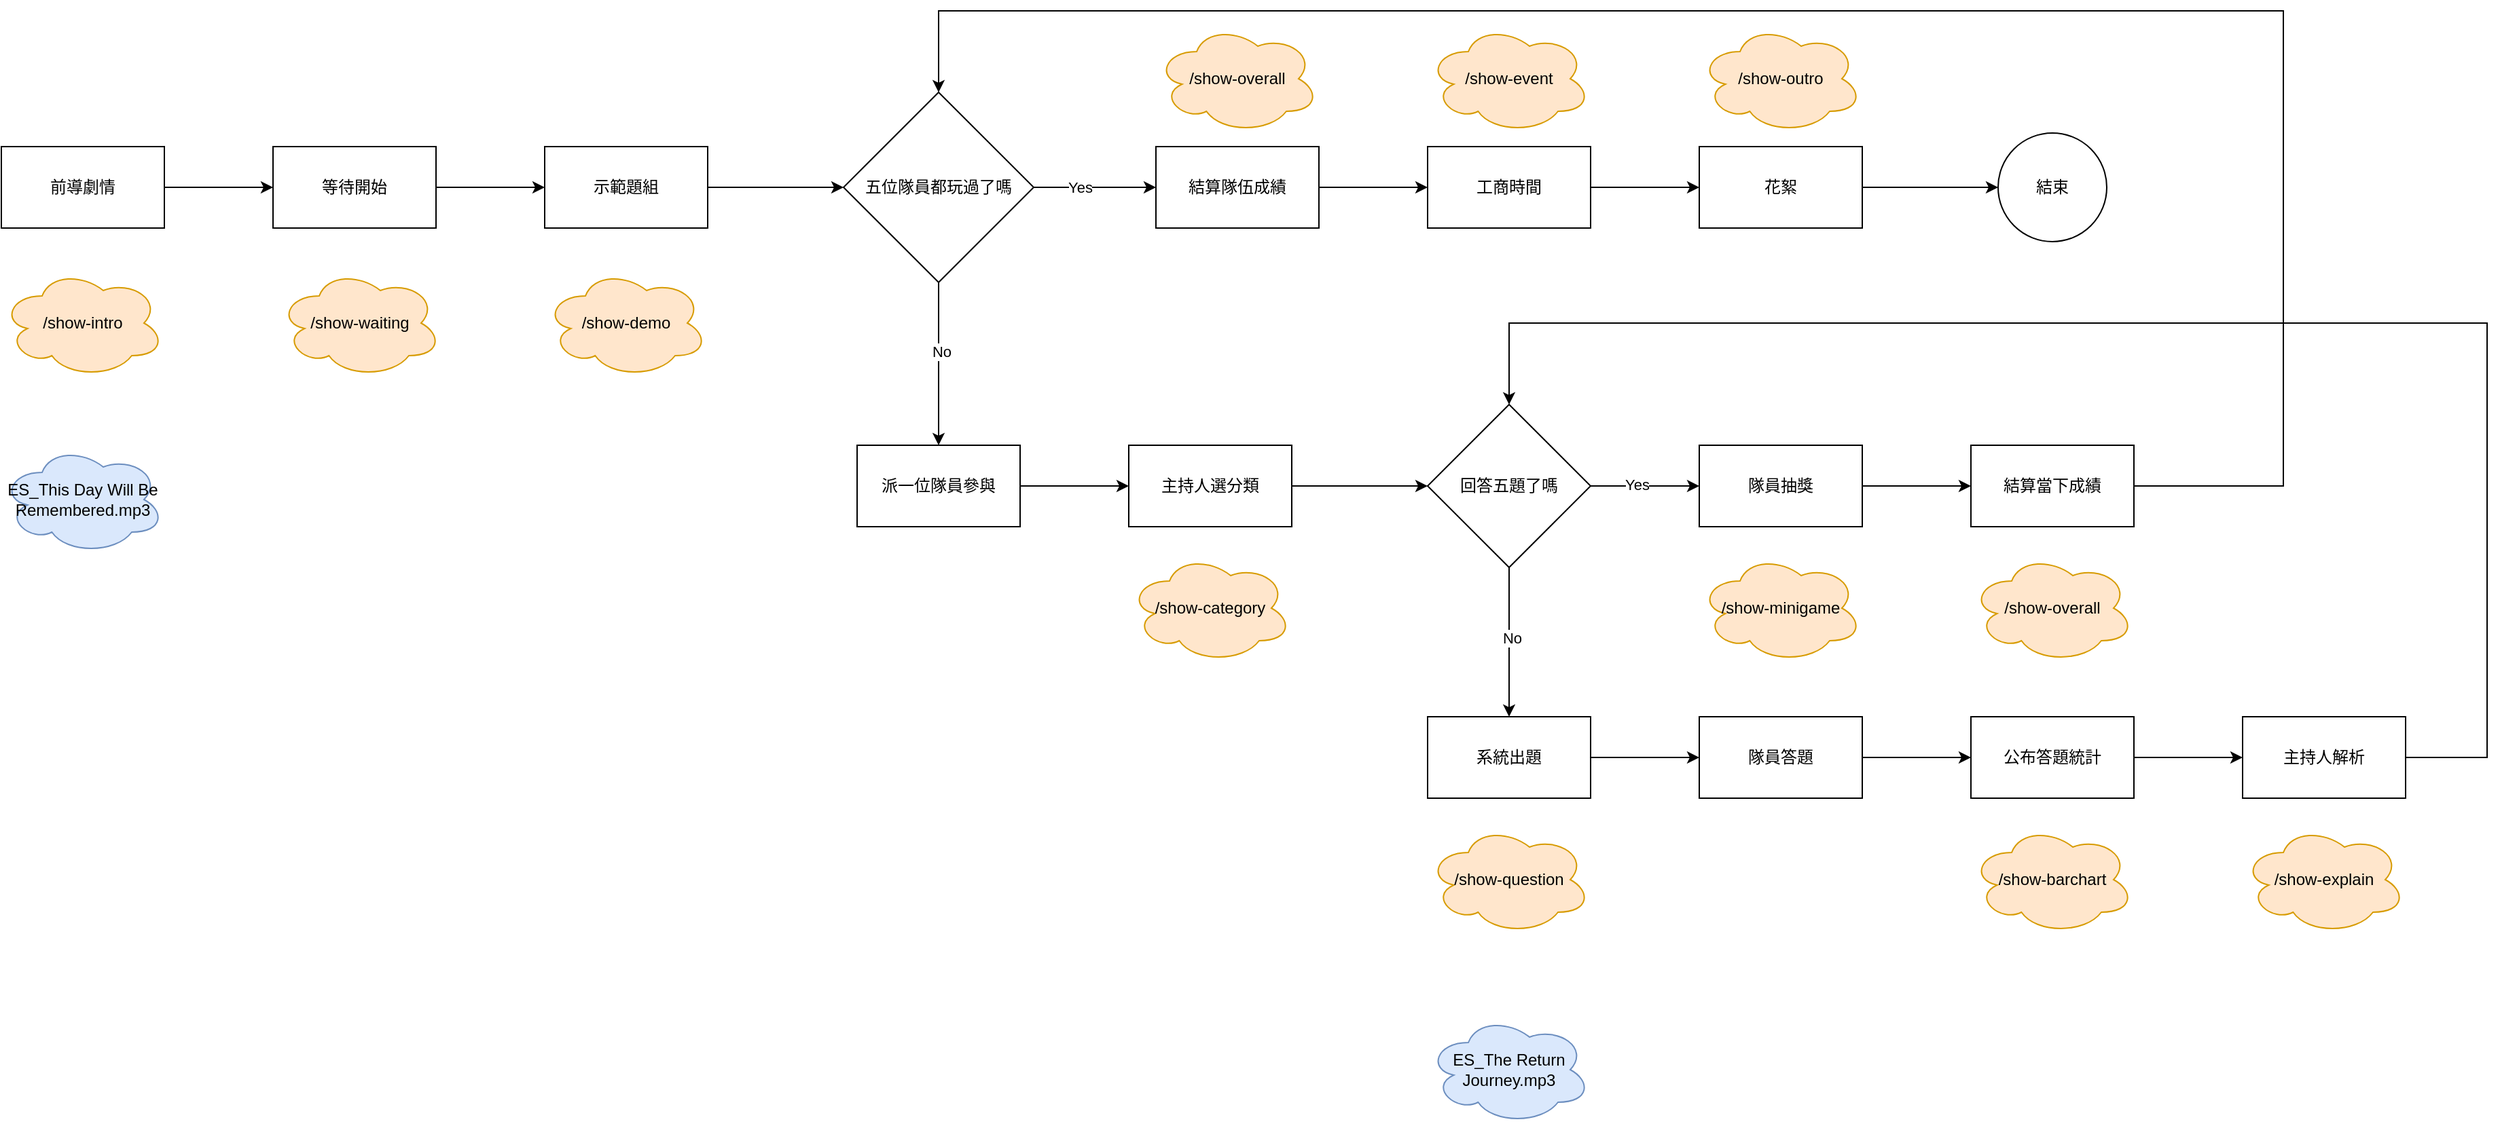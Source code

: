 <mxfile version="24.7.17">
  <diagram name="第 1 页" id="qsuVyvbhFHqotlB28iIr">
    <mxGraphModel dx="946" dy="601" grid="1" gridSize="10" guides="1" tooltips="1" connect="1" arrows="1" fold="1" page="1" pageScale="1" pageWidth="827" pageHeight="1169" math="0" shadow="0">
      <root>
        <mxCell id="0" />
        <mxCell id="1" parent="0" />
        <mxCell id="m-NyeYcFWqAB6fJ0VtxW-3" value="" style="edgeStyle=orthogonalEdgeStyle;rounded=0;orthogonalLoop=1;jettySize=auto;html=1;" parent="1" source="m-NyeYcFWqAB6fJ0VtxW-1" target="m-NyeYcFWqAB6fJ0VtxW-2" edge="1">
          <mxGeometry relative="1" as="geometry" />
        </mxCell>
        <mxCell id="m-NyeYcFWqAB6fJ0VtxW-1" value="等待開始" style="rounded=0;whiteSpace=wrap;html=1;" parent="1" vertex="1">
          <mxGeometry x="350" y="230" width="120" height="60" as="geometry" />
        </mxCell>
        <mxCell id="m-NyeYcFWqAB6fJ0VtxW-5" value="" style="edgeStyle=orthogonalEdgeStyle;rounded=0;orthogonalLoop=1;jettySize=auto;html=1;" parent="1" source="m-NyeYcFWqAB6fJ0VtxW-2" target="m-NyeYcFWqAB6fJ0VtxW-4" edge="1">
          <mxGeometry relative="1" as="geometry" />
        </mxCell>
        <mxCell id="m-NyeYcFWqAB6fJ0VtxW-2" value="示範題組" style="whiteSpace=wrap;html=1;rounded=0;" parent="1" vertex="1">
          <mxGeometry x="550" y="230" width="120" height="60" as="geometry" />
        </mxCell>
        <mxCell id="m-NyeYcFWqAB6fJ0VtxW-7" value="" style="edgeStyle=orthogonalEdgeStyle;rounded=0;orthogonalLoop=1;jettySize=auto;html=1;" parent="1" source="m-NyeYcFWqAB6fJ0VtxW-4" target="m-NyeYcFWqAB6fJ0VtxW-6" edge="1">
          <mxGeometry relative="1" as="geometry" />
        </mxCell>
        <mxCell id="m-NyeYcFWqAB6fJ0VtxW-34" value="No" style="edgeLabel;html=1;align=center;verticalAlign=middle;resizable=0;points=[];" parent="m-NyeYcFWqAB6fJ0VtxW-7" vertex="1" connectable="0">
          <mxGeometry x="-0.161" y="2" relative="1" as="geometry">
            <mxPoint as="offset" />
          </mxGeometry>
        </mxCell>
        <mxCell id="m-NyeYcFWqAB6fJ0VtxW-9" value="" style="edgeStyle=orthogonalEdgeStyle;rounded=0;orthogonalLoop=1;jettySize=auto;html=1;" parent="1" source="m-NyeYcFWqAB6fJ0VtxW-4" target="m-NyeYcFWqAB6fJ0VtxW-8" edge="1">
          <mxGeometry relative="1" as="geometry" />
        </mxCell>
        <mxCell id="m-NyeYcFWqAB6fJ0VtxW-33" value="Yes" style="edgeLabel;html=1;align=center;verticalAlign=middle;resizable=0;points=[];" parent="m-NyeYcFWqAB6fJ0VtxW-9" vertex="1" connectable="0">
          <mxGeometry x="-0.241" relative="1" as="geometry">
            <mxPoint as="offset" />
          </mxGeometry>
        </mxCell>
        <mxCell id="m-NyeYcFWqAB6fJ0VtxW-4" value="五位隊員都玩過了嗎" style="rhombus;whiteSpace=wrap;html=1;rounded=0;" parent="1" vertex="1">
          <mxGeometry x="770" y="190" width="140" height="140" as="geometry" />
        </mxCell>
        <mxCell id="m-NyeYcFWqAB6fJ0VtxW-13" value="" style="edgeStyle=orthogonalEdgeStyle;rounded=0;orthogonalLoop=1;jettySize=auto;html=1;" parent="1" source="m-NyeYcFWqAB6fJ0VtxW-6" target="m-NyeYcFWqAB6fJ0VtxW-12" edge="1">
          <mxGeometry relative="1" as="geometry" />
        </mxCell>
        <mxCell id="m-NyeYcFWqAB6fJ0VtxW-6" value="派一位隊員參與" style="whiteSpace=wrap;html=1;rounded=0;" parent="1" vertex="1">
          <mxGeometry x="780" y="450" width="120" height="60" as="geometry" />
        </mxCell>
        <mxCell id="m-NyeYcFWqAB6fJ0VtxW-11" value="" style="edgeStyle=orthogonalEdgeStyle;rounded=0;orthogonalLoop=1;jettySize=auto;html=1;" parent="1" source="m-NyeYcFWqAB6fJ0VtxW-8" target="m-NyeYcFWqAB6fJ0VtxW-10" edge="1">
          <mxGeometry relative="1" as="geometry" />
        </mxCell>
        <mxCell id="m-NyeYcFWqAB6fJ0VtxW-8" value="結算隊伍成績" style="whiteSpace=wrap;html=1;rounded=0;" parent="1" vertex="1">
          <mxGeometry x="1000" y="230" width="120" height="60" as="geometry" />
        </mxCell>
        <mxCell id="m-NyeYcFWqAB6fJ0VtxW-38" value="" style="edgeStyle=orthogonalEdgeStyle;rounded=0;orthogonalLoop=1;jettySize=auto;html=1;" parent="1" source="m-NyeYcFWqAB6fJ0VtxW-10" target="m-NyeYcFWqAB6fJ0VtxW-37" edge="1">
          <mxGeometry relative="1" as="geometry" />
        </mxCell>
        <mxCell id="m-NyeYcFWqAB6fJ0VtxW-10" value="工商時間" style="whiteSpace=wrap;html=1;rounded=0;" parent="1" vertex="1">
          <mxGeometry x="1200" y="230" width="120" height="60" as="geometry" />
        </mxCell>
        <mxCell id="m-NyeYcFWqAB6fJ0VtxW-17" value="" style="edgeStyle=orthogonalEdgeStyle;rounded=0;orthogonalLoop=1;jettySize=auto;html=1;" parent="1" source="m-NyeYcFWqAB6fJ0VtxW-12" target="m-NyeYcFWqAB6fJ0VtxW-16" edge="1">
          <mxGeometry relative="1" as="geometry" />
        </mxCell>
        <mxCell id="m-NyeYcFWqAB6fJ0VtxW-12" value="主持人選分類" style="whiteSpace=wrap;html=1;rounded=0;" parent="1" vertex="1">
          <mxGeometry x="980" y="450" width="120" height="60" as="geometry" />
        </mxCell>
        <mxCell id="m-NyeYcFWqAB6fJ0VtxW-19" value="" style="edgeStyle=orthogonalEdgeStyle;rounded=0;orthogonalLoop=1;jettySize=auto;html=1;" parent="1" source="m-NyeYcFWqAB6fJ0VtxW-16" target="m-NyeYcFWqAB6fJ0VtxW-18" edge="1">
          <mxGeometry relative="1" as="geometry" />
        </mxCell>
        <mxCell id="m-NyeYcFWqAB6fJ0VtxW-32" value="No" style="edgeLabel;html=1;align=center;verticalAlign=middle;resizable=0;points=[];" parent="m-NyeYcFWqAB6fJ0VtxW-19" vertex="1" connectable="0">
          <mxGeometry x="-0.054" y="2" relative="1" as="geometry">
            <mxPoint as="offset" />
          </mxGeometry>
        </mxCell>
        <mxCell id="m-NyeYcFWqAB6fJ0VtxW-28" value="" style="edgeStyle=orthogonalEdgeStyle;rounded=0;orthogonalLoop=1;jettySize=auto;html=1;" parent="1" source="m-NyeYcFWqAB6fJ0VtxW-16" target="m-NyeYcFWqAB6fJ0VtxW-27" edge="1">
          <mxGeometry relative="1" as="geometry" />
        </mxCell>
        <mxCell id="m-NyeYcFWqAB6fJ0VtxW-31" value="Yes" style="edgeLabel;html=1;align=center;verticalAlign=middle;resizable=0;points=[];" parent="m-NyeYcFWqAB6fJ0VtxW-28" vertex="1" connectable="0">
          <mxGeometry x="-0.167" y="1" relative="1" as="geometry">
            <mxPoint as="offset" />
          </mxGeometry>
        </mxCell>
        <mxCell id="m-NyeYcFWqAB6fJ0VtxW-16" value="回答五題了嗎" style="rhombus;whiteSpace=wrap;html=1;rounded=0;" parent="1" vertex="1">
          <mxGeometry x="1200" y="420" width="120" height="120" as="geometry" />
        </mxCell>
        <mxCell id="m-NyeYcFWqAB6fJ0VtxW-21" value="" style="edgeStyle=orthogonalEdgeStyle;rounded=0;orthogonalLoop=1;jettySize=auto;html=1;" parent="1" source="m-NyeYcFWqAB6fJ0VtxW-18" target="m-NyeYcFWqAB6fJ0VtxW-20" edge="1">
          <mxGeometry relative="1" as="geometry" />
        </mxCell>
        <mxCell id="m-NyeYcFWqAB6fJ0VtxW-18" value="系統出題" style="whiteSpace=wrap;html=1;rounded=0;" parent="1" vertex="1">
          <mxGeometry x="1200" y="650" width="120" height="60" as="geometry" />
        </mxCell>
        <mxCell id="qkZWodTD9YwXXFbHhhg--9" value="" style="edgeStyle=orthogonalEdgeStyle;rounded=0;orthogonalLoop=1;jettySize=auto;html=1;" parent="1" source="m-NyeYcFWqAB6fJ0VtxW-20" target="qkZWodTD9YwXXFbHhhg--8" edge="1">
          <mxGeometry relative="1" as="geometry" />
        </mxCell>
        <mxCell id="m-NyeYcFWqAB6fJ0VtxW-20" value="隊員答題" style="whiteSpace=wrap;html=1;rounded=0;" parent="1" vertex="1">
          <mxGeometry x="1400" y="650" width="120" height="60" as="geometry" />
        </mxCell>
        <mxCell id="m-NyeYcFWqAB6fJ0VtxW-26" style="edgeStyle=orthogonalEdgeStyle;rounded=0;orthogonalLoop=1;jettySize=auto;html=1;entryX=0.5;entryY=0;entryDx=0;entryDy=0;exitX=1;exitY=0.5;exitDx=0;exitDy=0;" parent="1" source="m-NyeYcFWqAB6fJ0VtxW-22" target="m-NyeYcFWqAB6fJ0VtxW-16" edge="1">
          <mxGeometry relative="1" as="geometry">
            <Array as="points">
              <mxPoint x="1980" y="680" />
              <mxPoint x="1980" y="360" />
              <mxPoint x="1260" y="360" />
            </Array>
          </mxGeometry>
        </mxCell>
        <mxCell id="m-NyeYcFWqAB6fJ0VtxW-22" value="主持人解析" style="whiteSpace=wrap;html=1;rounded=0;" parent="1" vertex="1">
          <mxGeometry x="1800" y="650" width="120" height="60" as="geometry" />
        </mxCell>
        <mxCell id="m-NyeYcFWqAB6fJ0VtxW-30" value="" style="edgeStyle=orthogonalEdgeStyle;rounded=0;orthogonalLoop=1;jettySize=auto;html=1;" parent="1" source="m-NyeYcFWqAB6fJ0VtxW-27" target="m-NyeYcFWqAB6fJ0VtxW-29" edge="1">
          <mxGeometry relative="1" as="geometry" />
        </mxCell>
        <mxCell id="m-NyeYcFWqAB6fJ0VtxW-27" value="隊員抽獎" style="whiteSpace=wrap;html=1;rounded=0;" parent="1" vertex="1">
          <mxGeometry x="1400" y="450" width="120" height="60" as="geometry" />
        </mxCell>
        <mxCell id="m-NyeYcFWqAB6fJ0VtxW-35" style="edgeStyle=orthogonalEdgeStyle;rounded=0;orthogonalLoop=1;jettySize=auto;html=1;entryX=0.5;entryY=0;entryDx=0;entryDy=0;" parent="1" source="m-NyeYcFWqAB6fJ0VtxW-29" target="m-NyeYcFWqAB6fJ0VtxW-4" edge="1">
          <mxGeometry relative="1" as="geometry">
            <Array as="points">
              <mxPoint x="1830" y="480" />
              <mxPoint x="1830" y="130" />
              <mxPoint x="840" y="130" />
            </Array>
          </mxGeometry>
        </mxCell>
        <mxCell id="m-NyeYcFWqAB6fJ0VtxW-29" value="結算當下成績" style="whiteSpace=wrap;html=1;rounded=0;" parent="1" vertex="1">
          <mxGeometry x="1600" y="450" width="120" height="60" as="geometry" />
        </mxCell>
        <mxCell id="qkZWodTD9YwXXFbHhhg--16" value="" style="edgeStyle=orthogonalEdgeStyle;rounded=0;orthogonalLoop=1;jettySize=auto;html=1;" parent="1" source="m-NyeYcFWqAB6fJ0VtxW-37" target="qkZWodTD9YwXXFbHhhg--15" edge="1">
          <mxGeometry relative="1" as="geometry" />
        </mxCell>
        <mxCell id="m-NyeYcFWqAB6fJ0VtxW-37" value="花絮" style="whiteSpace=wrap;html=1;rounded=0;" parent="1" vertex="1">
          <mxGeometry x="1400" y="230" width="120" height="60" as="geometry" />
        </mxCell>
        <mxCell id="qkZWodTD9YwXXFbHhhg--3" value="" style="edgeStyle=orthogonalEdgeStyle;rounded=0;orthogonalLoop=1;jettySize=auto;html=1;" parent="1" source="qkZWodTD9YwXXFbHhhg--1" target="m-NyeYcFWqAB6fJ0VtxW-1" edge="1">
          <mxGeometry relative="1" as="geometry" />
        </mxCell>
        <mxCell id="qkZWodTD9YwXXFbHhhg--1" value="前導劇情" style="whiteSpace=wrap;html=1;rounded=0;" parent="1" vertex="1">
          <mxGeometry x="150" y="230" width="120" height="60" as="geometry" />
        </mxCell>
        <mxCell id="qkZWodTD9YwXXFbHhhg--4" value="/show-intro" style="ellipse;shape=cloud;whiteSpace=wrap;html=1;fillColor=#ffe6cc;strokeColor=#d79b00;" parent="1" vertex="1">
          <mxGeometry x="150" y="320" width="120" height="80" as="geometry" />
        </mxCell>
        <mxCell id="qkZWodTD9YwXXFbHhhg--5" value="ES_This Day Will Be Remembered.mp3" style="ellipse;shape=cloud;whiteSpace=wrap;html=1;fillColor=#dae8fc;strokeColor=#6c8ebf;" parent="1" vertex="1">
          <mxGeometry x="150" y="450" width="120" height="80" as="geometry" />
        </mxCell>
        <mxCell id="qkZWodTD9YwXXFbHhhg--7" value="/show-demo" style="ellipse;shape=cloud;whiteSpace=wrap;html=1;fillColor=#ffe6cc;strokeColor=#d79b00;" parent="1" vertex="1">
          <mxGeometry x="550" y="320" width="120" height="80" as="geometry" />
        </mxCell>
        <mxCell id="qkZWodTD9YwXXFbHhhg--10" value="" style="edgeStyle=orthogonalEdgeStyle;rounded=0;orthogonalLoop=1;jettySize=auto;html=1;" parent="1" source="qkZWodTD9YwXXFbHhhg--8" target="m-NyeYcFWqAB6fJ0VtxW-22" edge="1">
          <mxGeometry relative="1" as="geometry" />
        </mxCell>
        <mxCell id="qkZWodTD9YwXXFbHhhg--8" value="公布答題統計" style="whiteSpace=wrap;html=1;rounded=0;" parent="1" vertex="1">
          <mxGeometry x="1600" y="650" width="120" height="60" as="geometry" />
        </mxCell>
        <mxCell id="qkZWodTD9YwXXFbHhhg--11" value="ES_The Return Journey.mp3" style="ellipse;shape=cloud;whiteSpace=wrap;html=1;fillColor=#dae8fc;strokeColor=#6c8ebf;" parent="1" vertex="1">
          <mxGeometry x="1200" y="870" width="120" height="80" as="geometry" />
        </mxCell>
        <mxCell id="qkZWodTD9YwXXFbHhhg--15" value="結束" style="ellipse;whiteSpace=wrap;html=1;rounded=0;" parent="1" vertex="1">
          <mxGeometry x="1620" y="220" width="80" height="80" as="geometry" />
        </mxCell>
        <mxCell id="WOPA3h9E8CvAgLq2pJQE-1" value="/show-category" style="ellipse;shape=cloud;whiteSpace=wrap;html=1;fillColor=#ffe6cc;strokeColor=#d79b00;" vertex="1" parent="1">
          <mxGeometry x="980" y="530" width="120" height="80" as="geometry" />
        </mxCell>
        <mxCell id="WOPA3h9E8CvAgLq2pJQE-2" value="/show-question" style="ellipse;shape=cloud;whiteSpace=wrap;html=1;fillColor=#ffe6cc;strokeColor=#d79b00;" vertex="1" parent="1">
          <mxGeometry x="1200" y="730" width="120" height="80" as="geometry" />
        </mxCell>
        <mxCell id="WOPA3h9E8CvAgLq2pJQE-3" value="/show-barchart" style="ellipse;shape=cloud;whiteSpace=wrap;html=1;fillColor=#ffe6cc;strokeColor=#d79b00;" vertex="1" parent="1">
          <mxGeometry x="1600" y="730" width="120" height="80" as="geometry" />
        </mxCell>
        <mxCell id="WOPA3h9E8CvAgLq2pJQE-4" value="/show-explain" style="ellipse;shape=cloud;whiteSpace=wrap;html=1;fillColor=#ffe6cc;strokeColor=#d79b00;" vertex="1" parent="1">
          <mxGeometry x="1800" y="730" width="120" height="80" as="geometry" />
        </mxCell>
        <mxCell id="WOPA3h9E8CvAgLq2pJQE-5" value="/show-minigame" style="ellipse;shape=cloud;whiteSpace=wrap;html=1;fillColor=#ffe6cc;strokeColor=#d79b00;" vertex="1" parent="1">
          <mxGeometry x="1400" y="530" width="120" height="80" as="geometry" />
        </mxCell>
        <mxCell id="WOPA3h9E8CvAgLq2pJQE-6" value="/show-overall" style="ellipse;shape=cloud;whiteSpace=wrap;html=1;fillColor=#ffe6cc;strokeColor=#d79b00;" vertex="1" parent="1">
          <mxGeometry x="1600" y="530" width="120" height="80" as="geometry" />
        </mxCell>
        <mxCell id="WOPA3h9E8CvAgLq2pJQE-7" value="/show-overall" style="ellipse;shape=cloud;whiteSpace=wrap;html=1;fillColor=#ffe6cc;strokeColor=#d79b00;" vertex="1" parent="1">
          <mxGeometry x="1000" y="140" width="120" height="80" as="geometry" />
        </mxCell>
        <mxCell id="WOPA3h9E8CvAgLq2pJQE-8" value="/show-event" style="ellipse;shape=cloud;whiteSpace=wrap;html=1;fillColor=#ffe6cc;strokeColor=#d79b00;" vertex="1" parent="1">
          <mxGeometry x="1200" y="140" width="120" height="80" as="geometry" />
        </mxCell>
        <mxCell id="WOPA3h9E8CvAgLq2pJQE-9" value="/show-outro" style="ellipse;shape=cloud;whiteSpace=wrap;html=1;fillColor=#ffe6cc;strokeColor=#d79b00;" vertex="1" parent="1">
          <mxGeometry x="1400" y="140" width="120" height="80" as="geometry" />
        </mxCell>
        <mxCell id="WOPA3h9E8CvAgLq2pJQE-10" value="/show-waiting" style="ellipse;shape=cloud;whiteSpace=wrap;html=1;fillColor=#ffe6cc;strokeColor=#d79b00;" vertex="1" parent="1">
          <mxGeometry x="354" y="320" width="120" height="80" as="geometry" />
        </mxCell>
      </root>
    </mxGraphModel>
  </diagram>
</mxfile>
